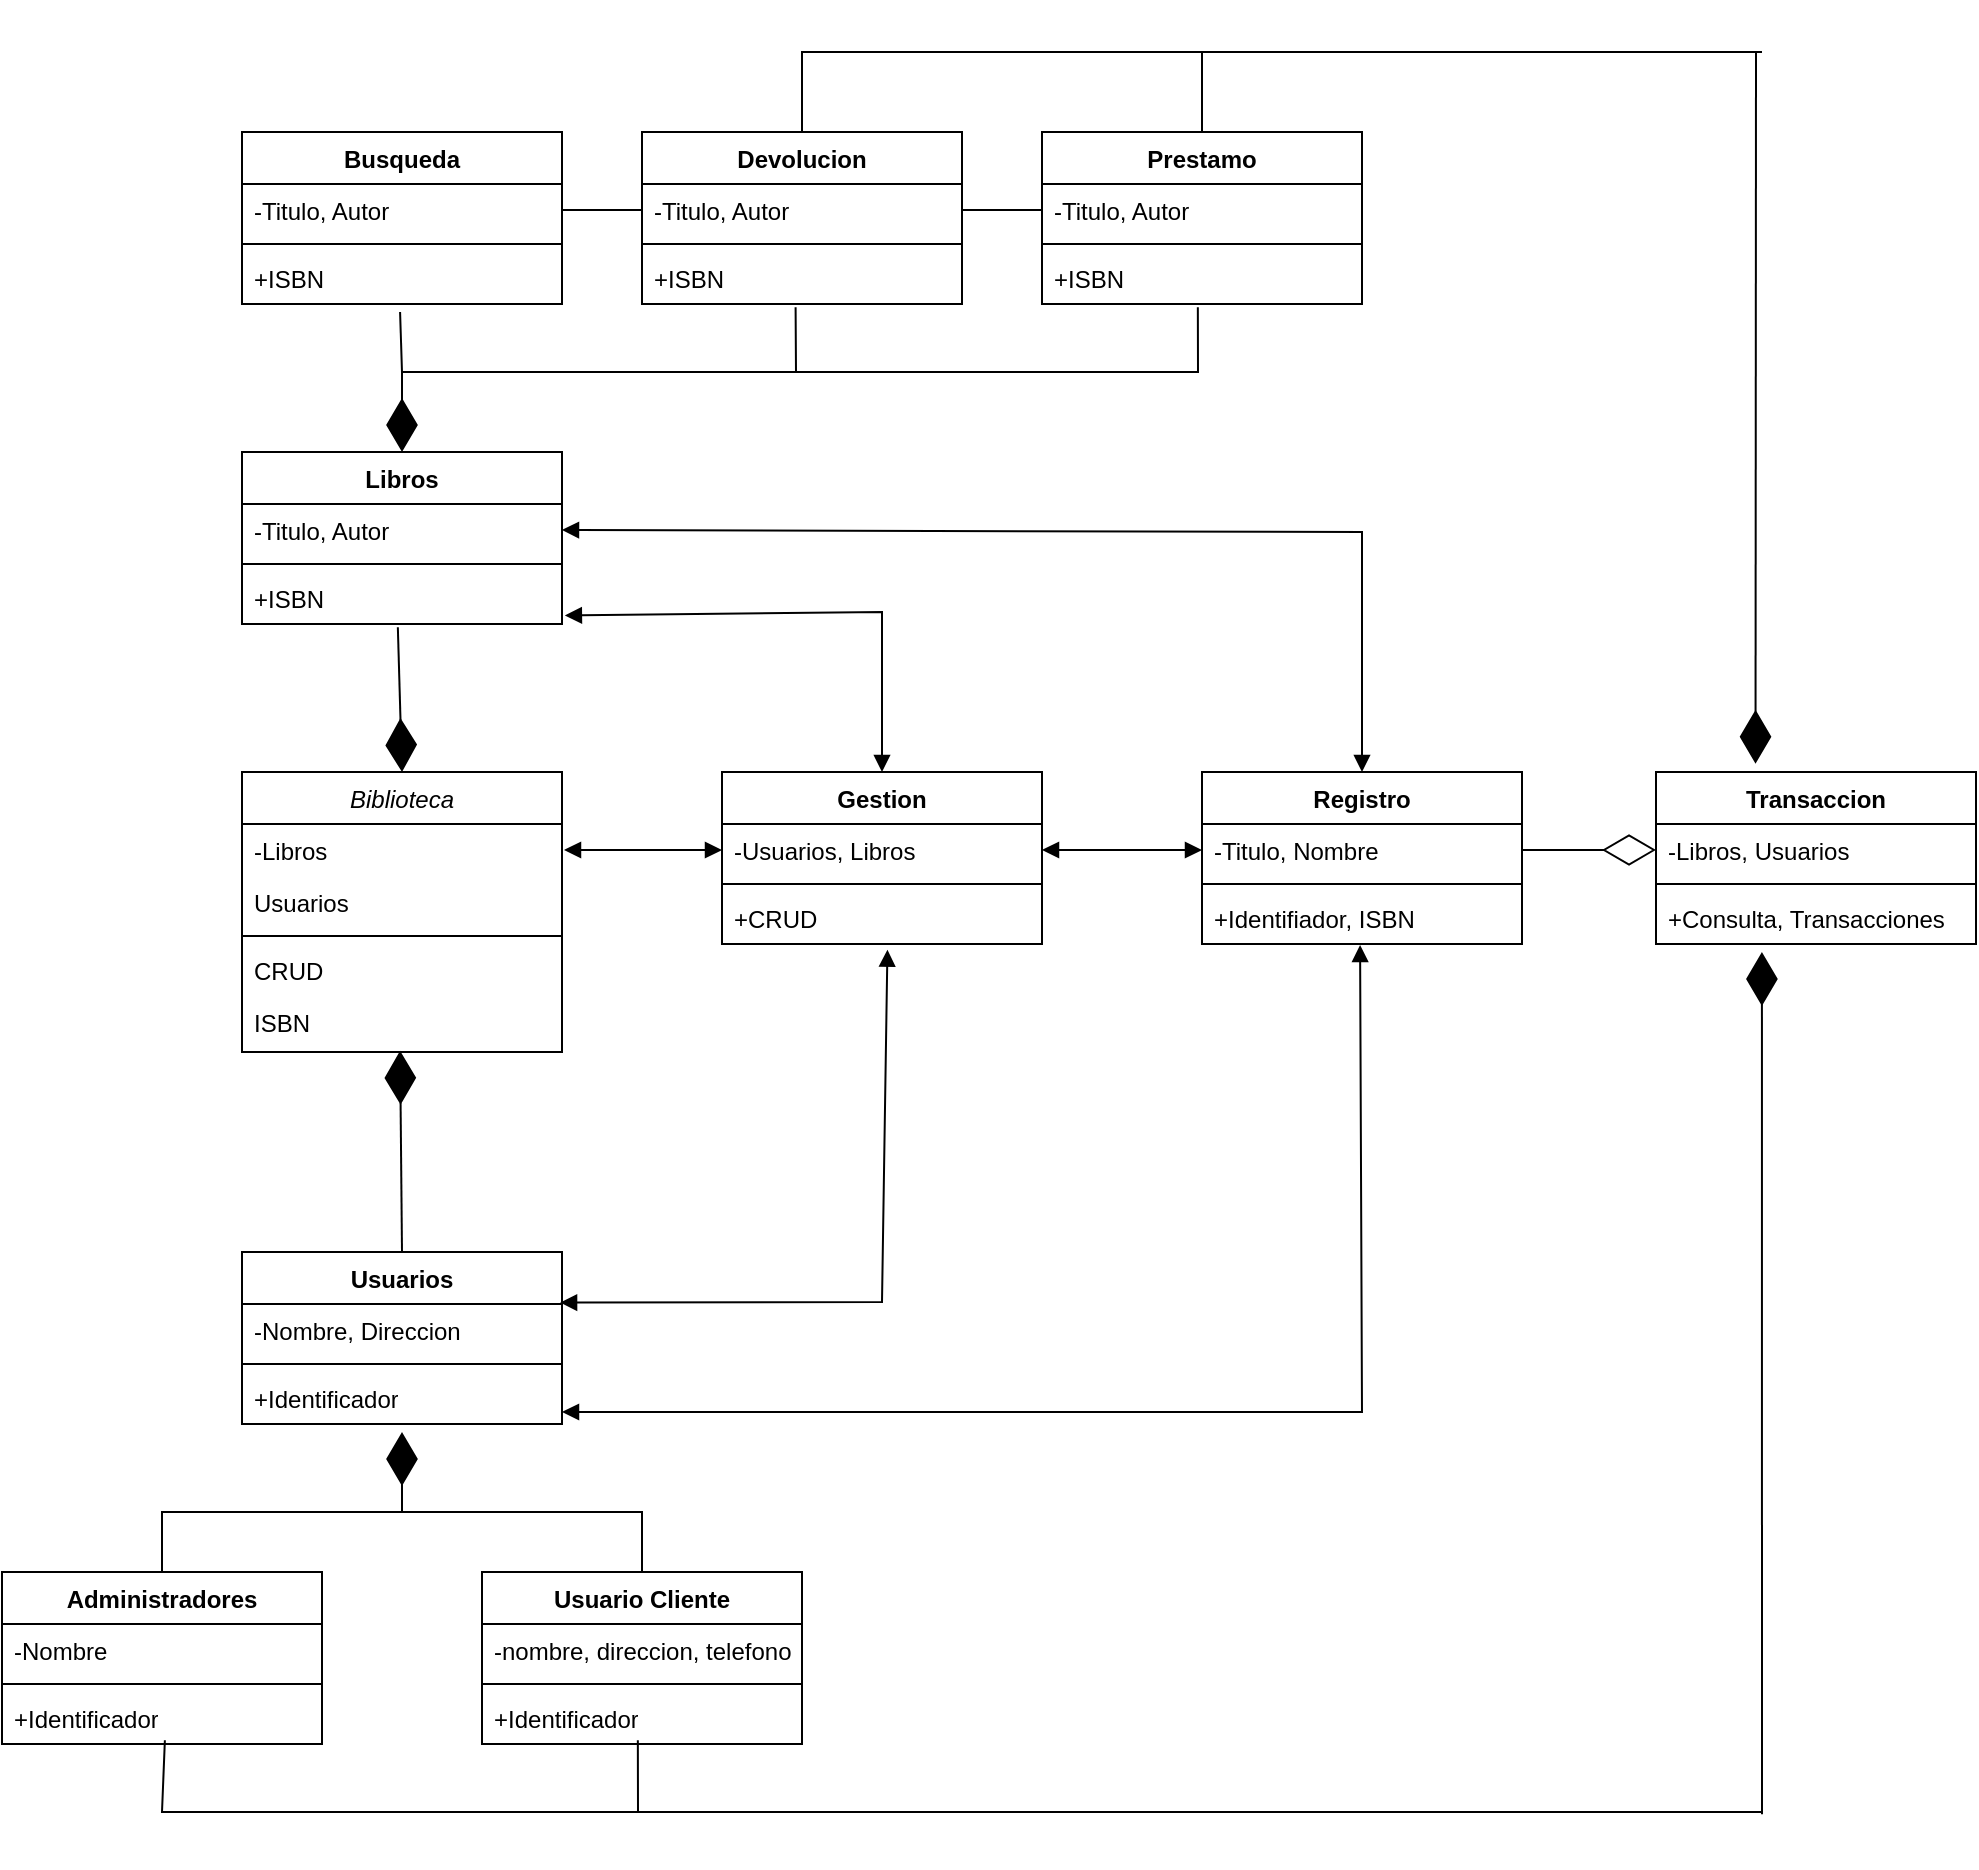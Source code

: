<mxfile version="23.1.7" type="device">
  <diagram id="C5RBs43oDa-KdzZeNtuy" name="Page-1">
    <mxGraphModel dx="1035" dy="1710" grid="1" gridSize="10" guides="1" tooltips="1" connect="1" arrows="1" fold="1" page="1" pageScale="1" pageWidth="827" pageHeight="1169" math="0" shadow="0">
      <root>
        <mxCell id="WIyWlLk6GJQsqaUBKTNV-0" />
        <mxCell id="WIyWlLk6GJQsqaUBKTNV-1" parent="WIyWlLk6GJQsqaUBKTNV-0" />
        <mxCell id="zkfFHV4jXpPFQw0GAbJ--0" value="Biblioteca" style="swimlane;fontStyle=2;align=center;verticalAlign=top;childLayout=stackLayout;horizontal=1;startSize=26;horizontalStack=0;resizeParent=1;resizeLast=0;collapsible=1;marginBottom=0;rounded=0;shadow=0;strokeWidth=1;" parent="WIyWlLk6GJQsqaUBKTNV-1" vertex="1">
          <mxGeometry x="120" y="200" width="160" height="140" as="geometry">
            <mxRectangle x="230" y="140" width="160" height="26" as="alternateBounds" />
          </mxGeometry>
        </mxCell>
        <mxCell id="zkfFHV4jXpPFQw0GAbJ--1" value="-Libros" style="text;align=left;verticalAlign=top;spacingLeft=4;spacingRight=4;overflow=hidden;rotatable=0;points=[[0,0.5],[1,0.5]];portConstraint=eastwest;" parent="zkfFHV4jXpPFQw0GAbJ--0" vertex="1">
          <mxGeometry y="26" width="160" height="26" as="geometry" />
        </mxCell>
        <mxCell id="zkfFHV4jXpPFQw0GAbJ--2" value="Usuarios" style="text;align=left;verticalAlign=top;spacingLeft=4;spacingRight=4;overflow=hidden;rotatable=0;points=[[0,0.5],[1,0.5]];portConstraint=eastwest;rounded=0;shadow=0;html=0;" parent="zkfFHV4jXpPFQw0GAbJ--0" vertex="1">
          <mxGeometry y="52" width="160" height="26" as="geometry" />
        </mxCell>
        <mxCell id="zkfFHV4jXpPFQw0GAbJ--4" value="" style="line;html=1;strokeWidth=1;align=left;verticalAlign=middle;spacingTop=-1;spacingLeft=3;spacingRight=3;rotatable=0;labelPosition=right;points=[];portConstraint=eastwest;" parent="zkfFHV4jXpPFQw0GAbJ--0" vertex="1">
          <mxGeometry y="78" width="160" height="8" as="geometry" />
        </mxCell>
        <mxCell id="zkfFHV4jXpPFQw0GAbJ--3" value="CRUD" style="text;align=left;verticalAlign=top;spacingLeft=4;spacingRight=4;overflow=hidden;rotatable=0;points=[[0,0.5],[1,0.5]];portConstraint=eastwest;rounded=0;shadow=0;html=0;" parent="zkfFHV4jXpPFQw0GAbJ--0" vertex="1">
          <mxGeometry y="86" width="160" height="26" as="geometry" />
        </mxCell>
        <mxCell id="zkfFHV4jXpPFQw0GAbJ--5" value="ISBN" style="text;align=left;verticalAlign=top;spacingLeft=4;spacingRight=4;overflow=hidden;rotatable=0;points=[[0,0.5],[1,0.5]];portConstraint=eastwest;" parent="zkfFHV4jXpPFQw0GAbJ--0" vertex="1">
          <mxGeometry y="112" width="160" height="28" as="geometry" />
        </mxCell>
        <mxCell id="juwy0kr04dGNFlV9qbMO-0" value="Libros" style="swimlane;fontStyle=1;align=center;verticalAlign=top;childLayout=stackLayout;horizontal=1;startSize=26;horizontalStack=0;resizeParent=1;resizeParentMax=0;resizeLast=0;collapsible=1;marginBottom=0;whiteSpace=wrap;html=1;" vertex="1" parent="WIyWlLk6GJQsqaUBKTNV-1">
          <mxGeometry x="120" y="40" width="160" height="86" as="geometry" />
        </mxCell>
        <mxCell id="juwy0kr04dGNFlV9qbMO-1" value="-Titulo, Autor&amp;nbsp;" style="text;strokeColor=none;fillColor=none;align=left;verticalAlign=top;spacingLeft=4;spacingRight=4;overflow=hidden;rotatable=0;points=[[0,0.5],[1,0.5]];portConstraint=eastwest;whiteSpace=wrap;html=1;" vertex="1" parent="juwy0kr04dGNFlV9qbMO-0">
          <mxGeometry y="26" width="160" height="26" as="geometry" />
        </mxCell>
        <mxCell id="juwy0kr04dGNFlV9qbMO-2" value="" style="line;strokeWidth=1;fillColor=none;align=left;verticalAlign=middle;spacingTop=-1;spacingLeft=3;spacingRight=3;rotatable=0;labelPosition=right;points=[];portConstraint=eastwest;strokeColor=inherit;" vertex="1" parent="juwy0kr04dGNFlV9qbMO-0">
          <mxGeometry y="52" width="160" height="8" as="geometry" />
        </mxCell>
        <mxCell id="juwy0kr04dGNFlV9qbMO-3" value="+ISBN" style="text;strokeColor=none;fillColor=none;align=left;verticalAlign=top;spacingLeft=4;spacingRight=4;overflow=hidden;rotatable=0;points=[[0,0.5],[1,0.5]];portConstraint=eastwest;whiteSpace=wrap;html=1;" vertex="1" parent="juwy0kr04dGNFlV9qbMO-0">
          <mxGeometry y="60" width="160" height="26" as="geometry" />
        </mxCell>
        <mxCell id="juwy0kr04dGNFlV9qbMO-4" value="Usuarios" style="swimlane;fontStyle=1;align=center;verticalAlign=top;childLayout=stackLayout;horizontal=1;startSize=26;horizontalStack=0;resizeParent=1;resizeParentMax=0;resizeLast=0;collapsible=1;marginBottom=0;whiteSpace=wrap;html=1;" vertex="1" parent="WIyWlLk6GJQsqaUBKTNV-1">
          <mxGeometry x="120" y="440" width="160" height="86" as="geometry" />
        </mxCell>
        <mxCell id="juwy0kr04dGNFlV9qbMO-5" value="-Nombre, Direccion" style="text;strokeColor=none;fillColor=none;align=left;verticalAlign=top;spacingLeft=4;spacingRight=4;overflow=hidden;rotatable=0;points=[[0,0.5],[1,0.5]];portConstraint=eastwest;whiteSpace=wrap;html=1;" vertex="1" parent="juwy0kr04dGNFlV9qbMO-4">
          <mxGeometry y="26" width="160" height="26" as="geometry" />
        </mxCell>
        <mxCell id="juwy0kr04dGNFlV9qbMO-6" value="" style="line;strokeWidth=1;fillColor=none;align=left;verticalAlign=middle;spacingTop=-1;spacingLeft=3;spacingRight=3;rotatable=0;labelPosition=right;points=[];portConstraint=eastwest;strokeColor=inherit;" vertex="1" parent="juwy0kr04dGNFlV9qbMO-4">
          <mxGeometry y="52" width="160" height="8" as="geometry" />
        </mxCell>
        <mxCell id="juwy0kr04dGNFlV9qbMO-7" value="+Identificador" style="text;strokeColor=none;fillColor=none;align=left;verticalAlign=top;spacingLeft=4;spacingRight=4;overflow=hidden;rotatable=0;points=[[0,0.5],[1,0.5]];portConstraint=eastwest;whiteSpace=wrap;html=1;" vertex="1" parent="juwy0kr04dGNFlV9qbMO-4">
          <mxGeometry y="60" width="160" height="26" as="geometry" />
        </mxCell>
        <mxCell id="juwy0kr04dGNFlV9qbMO-8" value="Gestion" style="swimlane;fontStyle=1;align=center;verticalAlign=top;childLayout=stackLayout;horizontal=1;startSize=26;horizontalStack=0;resizeParent=1;resizeParentMax=0;resizeLast=0;collapsible=1;marginBottom=0;whiteSpace=wrap;html=1;" vertex="1" parent="WIyWlLk6GJQsqaUBKTNV-1">
          <mxGeometry x="360" y="200" width="160" height="86" as="geometry" />
        </mxCell>
        <mxCell id="juwy0kr04dGNFlV9qbMO-9" value="-Usuarios, Libros&amp;nbsp;" style="text;strokeColor=none;fillColor=none;align=left;verticalAlign=top;spacingLeft=4;spacingRight=4;overflow=hidden;rotatable=0;points=[[0,0.5],[1,0.5]];portConstraint=eastwest;whiteSpace=wrap;html=1;" vertex="1" parent="juwy0kr04dGNFlV9qbMO-8">
          <mxGeometry y="26" width="160" height="26" as="geometry" />
        </mxCell>
        <mxCell id="juwy0kr04dGNFlV9qbMO-10" value="" style="line;strokeWidth=1;fillColor=none;align=left;verticalAlign=middle;spacingTop=-1;spacingLeft=3;spacingRight=3;rotatable=0;labelPosition=right;points=[];portConstraint=eastwest;strokeColor=inherit;" vertex="1" parent="juwy0kr04dGNFlV9qbMO-8">
          <mxGeometry y="52" width="160" height="8" as="geometry" />
        </mxCell>
        <mxCell id="juwy0kr04dGNFlV9qbMO-11" value="+CRUD" style="text;strokeColor=none;fillColor=none;align=left;verticalAlign=top;spacingLeft=4;spacingRight=4;overflow=hidden;rotatable=0;points=[[0,0.5],[1,0.5]];portConstraint=eastwest;whiteSpace=wrap;html=1;" vertex="1" parent="juwy0kr04dGNFlV9qbMO-8">
          <mxGeometry y="60" width="160" height="26" as="geometry" />
        </mxCell>
        <mxCell id="juwy0kr04dGNFlV9qbMO-12" value="Registro" style="swimlane;fontStyle=1;align=center;verticalAlign=top;childLayout=stackLayout;horizontal=1;startSize=26;horizontalStack=0;resizeParent=1;resizeParentMax=0;resizeLast=0;collapsible=1;marginBottom=0;whiteSpace=wrap;html=1;" vertex="1" parent="WIyWlLk6GJQsqaUBKTNV-1">
          <mxGeometry x="600" y="200" width="160" height="86" as="geometry" />
        </mxCell>
        <mxCell id="juwy0kr04dGNFlV9qbMO-13" value="-Titulo, Nombre" style="text;strokeColor=none;fillColor=none;align=left;verticalAlign=top;spacingLeft=4;spacingRight=4;overflow=hidden;rotatable=0;points=[[0,0.5],[1,0.5]];portConstraint=eastwest;whiteSpace=wrap;html=1;" vertex="1" parent="juwy0kr04dGNFlV9qbMO-12">
          <mxGeometry y="26" width="160" height="26" as="geometry" />
        </mxCell>
        <mxCell id="juwy0kr04dGNFlV9qbMO-14" value="" style="line;strokeWidth=1;fillColor=none;align=left;verticalAlign=middle;spacingTop=-1;spacingLeft=3;spacingRight=3;rotatable=0;labelPosition=right;points=[];portConstraint=eastwest;strokeColor=inherit;" vertex="1" parent="juwy0kr04dGNFlV9qbMO-12">
          <mxGeometry y="52" width="160" height="8" as="geometry" />
        </mxCell>
        <mxCell id="juwy0kr04dGNFlV9qbMO-15" value="+Identifiador, ISBN" style="text;strokeColor=none;fillColor=none;align=left;verticalAlign=top;spacingLeft=4;spacingRight=4;overflow=hidden;rotatable=0;points=[[0,0.5],[1,0.5]];portConstraint=eastwest;whiteSpace=wrap;html=1;" vertex="1" parent="juwy0kr04dGNFlV9qbMO-12">
          <mxGeometry y="60" width="160" height="26" as="geometry" />
        </mxCell>
        <mxCell id="juwy0kr04dGNFlV9qbMO-16" value="Busqueda" style="swimlane;fontStyle=1;align=center;verticalAlign=top;childLayout=stackLayout;horizontal=1;startSize=26;horizontalStack=0;resizeParent=1;resizeParentMax=0;resizeLast=0;collapsible=1;marginBottom=0;whiteSpace=wrap;html=1;" vertex="1" parent="WIyWlLk6GJQsqaUBKTNV-1">
          <mxGeometry x="120" y="-120" width="160" height="86" as="geometry" />
        </mxCell>
        <mxCell id="juwy0kr04dGNFlV9qbMO-17" value="-Titulo, Autor" style="text;strokeColor=none;fillColor=none;align=left;verticalAlign=top;spacingLeft=4;spacingRight=4;overflow=hidden;rotatable=0;points=[[0,0.5],[1,0.5]];portConstraint=eastwest;whiteSpace=wrap;html=1;" vertex="1" parent="juwy0kr04dGNFlV9qbMO-16">
          <mxGeometry y="26" width="160" height="26" as="geometry" />
        </mxCell>
        <mxCell id="juwy0kr04dGNFlV9qbMO-18" value="" style="line;strokeWidth=1;fillColor=none;align=left;verticalAlign=middle;spacingTop=-1;spacingLeft=3;spacingRight=3;rotatable=0;labelPosition=right;points=[];portConstraint=eastwest;strokeColor=inherit;" vertex="1" parent="juwy0kr04dGNFlV9qbMO-16">
          <mxGeometry y="52" width="160" height="8" as="geometry" />
        </mxCell>
        <mxCell id="juwy0kr04dGNFlV9qbMO-19" value="+ISBN" style="text;strokeColor=none;fillColor=none;align=left;verticalAlign=top;spacingLeft=4;spacingRight=4;overflow=hidden;rotatable=0;points=[[0,0.5],[1,0.5]];portConstraint=eastwest;whiteSpace=wrap;html=1;" vertex="1" parent="juwy0kr04dGNFlV9qbMO-16">
          <mxGeometry y="60" width="160" height="26" as="geometry" />
        </mxCell>
        <mxCell id="juwy0kr04dGNFlV9qbMO-20" value="Devolucion" style="swimlane;fontStyle=1;align=center;verticalAlign=top;childLayout=stackLayout;horizontal=1;startSize=26;horizontalStack=0;resizeParent=1;resizeParentMax=0;resizeLast=0;collapsible=1;marginBottom=0;whiteSpace=wrap;html=1;" vertex="1" parent="WIyWlLk6GJQsqaUBKTNV-1">
          <mxGeometry x="320" y="-120" width="160" height="86" as="geometry" />
        </mxCell>
        <mxCell id="juwy0kr04dGNFlV9qbMO-21" value="-Titulo, Autor" style="text;strokeColor=none;fillColor=none;align=left;verticalAlign=top;spacingLeft=4;spacingRight=4;overflow=hidden;rotatable=0;points=[[0,0.5],[1,0.5]];portConstraint=eastwest;whiteSpace=wrap;html=1;" vertex="1" parent="juwy0kr04dGNFlV9qbMO-20">
          <mxGeometry y="26" width="160" height="26" as="geometry" />
        </mxCell>
        <mxCell id="juwy0kr04dGNFlV9qbMO-22" value="" style="line;strokeWidth=1;fillColor=none;align=left;verticalAlign=middle;spacingTop=-1;spacingLeft=3;spacingRight=3;rotatable=0;labelPosition=right;points=[];portConstraint=eastwest;strokeColor=inherit;" vertex="1" parent="juwy0kr04dGNFlV9qbMO-20">
          <mxGeometry y="52" width="160" height="8" as="geometry" />
        </mxCell>
        <mxCell id="juwy0kr04dGNFlV9qbMO-23" value="+ISBN" style="text;strokeColor=none;fillColor=none;align=left;verticalAlign=top;spacingLeft=4;spacingRight=4;overflow=hidden;rotatable=0;points=[[0,0.5],[1,0.5]];portConstraint=eastwest;whiteSpace=wrap;html=1;" vertex="1" parent="juwy0kr04dGNFlV9qbMO-20">
          <mxGeometry y="60" width="160" height="26" as="geometry" />
        </mxCell>
        <mxCell id="juwy0kr04dGNFlV9qbMO-24" value="Prestamo" style="swimlane;fontStyle=1;align=center;verticalAlign=top;childLayout=stackLayout;horizontal=1;startSize=26;horizontalStack=0;resizeParent=1;resizeParentMax=0;resizeLast=0;collapsible=1;marginBottom=0;whiteSpace=wrap;html=1;" vertex="1" parent="WIyWlLk6GJQsqaUBKTNV-1">
          <mxGeometry x="520" y="-120" width="160" height="86" as="geometry" />
        </mxCell>
        <mxCell id="juwy0kr04dGNFlV9qbMO-25" value="-Titulo, Autor&amp;nbsp;" style="text;strokeColor=none;fillColor=none;align=left;verticalAlign=top;spacingLeft=4;spacingRight=4;overflow=hidden;rotatable=0;points=[[0,0.5],[1,0.5]];portConstraint=eastwest;whiteSpace=wrap;html=1;" vertex="1" parent="juwy0kr04dGNFlV9qbMO-24">
          <mxGeometry y="26" width="160" height="26" as="geometry" />
        </mxCell>
        <mxCell id="juwy0kr04dGNFlV9qbMO-26" value="" style="line;strokeWidth=1;fillColor=none;align=left;verticalAlign=middle;spacingTop=-1;spacingLeft=3;spacingRight=3;rotatable=0;labelPosition=right;points=[];portConstraint=eastwest;strokeColor=inherit;" vertex="1" parent="juwy0kr04dGNFlV9qbMO-24">
          <mxGeometry y="52" width="160" height="8" as="geometry" />
        </mxCell>
        <mxCell id="juwy0kr04dGNFlV9qbMO-27" value="+ISBN" style="text;strokeColor=none;fillColor=none;align=left;verticalAlign=top;spacingLeft=4;spacingRight=4;overflow=hidden;rotatable=0;points=[[0,0.5],[1,0.5]];portConstraint=eastwest;whiteSpace=wrap;html=1;" vertex="1" parent="juwy0kr04dGNFlV9qbMO-24">
          <mxGeometry y="60" width="160" height="26" as="geometry" />
        </mxCell>
        <mxCell id="juwy0kr04dGNFlV9qbMO-29" value="" style="endArrow=none;html=1;rounded=0;exitX=1;exitY=0.5;exitDx=0;exitDy=0;entryX=0;entryY=0.5;entryDx=0;entryDy=0;" edge="1" parent="WIyWlLk6GJQsqaUBKTNV-1" source="juwy0kr04dGNFlV9qbMO-17" target="juwy0kr04dGNFlV9qbMO-21">
          <mxGeometry width="50" height="50" relative="1" as="geometry">
            <mxPoint x="390" y="90" as="sourcePoint" />
            <mxPoint x="440" y="40" as="targetPoint" />
          </mxGeometry>
        </mxCell>
        <mxCell id="juwy0kr04dGNFlV9qbMO-30" value="" style="endArrow=none;html=1;rounded=0;entryX=0;entryY=0.5;entryDx=0;entryDy=0;exitX=1;exitY=0.5;exitDx=0;exitDy=0;" edge="1" parent="WIyWlLk6GJQsqaUBKTNV-1" source="juwy0kr04dGNFlV9qbMO-21" target="juwy0kr04dGNFlV9qbMO-25">
          <mxGeometry width="50" height="50" relative="1" as="geometry">
            <mxPoint x="390" y="90" as="sourcePoint" />
            <mxPoint x="440" y="40" as="targetPoint" />
          </mxGeometry>
        </mxCell>
        <mxCell id="juwy0kr04dGNFlV9qbMO-31" value="" style="endArrow=diamondThin;endFill=1;endSize=24;html=1;rounded=0;entryX=0.5;entryY=0;entryDx=0;entryDy=0;" edge="1" parent="WIyWlLk6GJQsqaUBKTNV-1" target="juwy0kr04dGNFlV9qbMO-0">
          <mxGeometry width="160" relative="1" as="geometry">
            <mxPoint x="200" as="sourcePoint" />
            <mxPoint x="490" y="60" as="targetPoint" />
          </mxGeometry>
        </mxCell>
        <mxCell id="juwy0kr04dGNFlV9qbMO-32" value="" style="endArrow=none;html=1;rounded=0;entryX=0.494;entryY=1.154;entryDx=0;entryDy=0;entryPerimeter=0;" edge="1" parent="WIyWlLk6GJQsqaUBKTNV-1" target="juwy0kr04dGNFlV9qbMO-19">
          <mxGeometry width="50" height="50" relative="1" as="geometry">
            <mxPoint x="200" as="sourcePoint" />
            <mxPoint x="440" y="40" as="targetPoint" />
          </mxGeometry>
        </mxCell>
        <mxCell id="juwy0kr04dGNFlV9qbMO-33" value="" style="endArrow=none;html=1;rounded=0;entryX=0.48;entryY=1.063;entryDx=0;entryDy=0;entryPerimeter=0;" edge="1" parent="WIyWlLk6GJQsqaUBKTNV-1" target="juwy0kr04dGNFlV9qbMO-23">
          <mxGeometry width="50" height="50" relative="1" as="geometry">
            <mxPoint x="200" as="sourcePoint" />
            <mxPoint x="240" y="-30" as="targetPoint" />
            <Array as="points">
              <mxPoint x="397" />
            </Array>
          </mxGeometry>
        </mxCell>
        <mxCell id="juwy0kr04dGNFlV9qbMO-34" value="" style="endArrow=none;html=1;rounded=0;exitX=0.487;exitY=1.063;exitDx=0;exitDy=0;exitPerimeter=0;" edge="1" parent="WIyWlLk6GJQsqaUBKTNV-1" source="juwy0kr04dGNFlV9qbMO-27">
          <mxGeometry width="50" height="50" relative="1" as="geometry">
            <mxPoint x="440" y="40" as="sourcePoint" />
            <mxPoint x="390" as="targetPoint" />
            <Array as="points">
              <mxPoint x="598" />
            </Array>
          </mxGeometry>
        </mxCell>
        <mxCell id="juwy0kr04dGNFlV9qbMO-35" value="" style="endArrow=diamondThin;endFill=1;endSize=24;html=1;rounded=0;exitX=0.487;exitY=1.063;exitDx=0;exitDy=0;exitPerimeter=0;entryX=0.5;entryY=0;entryDx=0;entryDy=0;" edge="1" parent="WIyWlLk6GJQsqaUBKTNV-1" source="juwy0kr04dGNFlV9qbMO-3" target="zkfFHV4jXpPFQw0GAbJ--0">
          <mxGeometry width="160" relative="1" as="geometry">
            <mxPoint x="330" y="140" as="sourcePoint" />
            <mxPoint x="490" y="140" as="targetPoint" />
          </mxGeometry>
        </mxCell>
        <mxCell id="juwy0kr04dGNFlV9qbMO-36" value="" style="endArrow=diamondThin;endFill=1;endSize=24;html=1;rounded=0;exitX=0.5;exitY=0;exitDx=0;exitDy=0;entryX=0.494;entryY=0.979;entryDx=0;entryDy=0;entryPerimeter=0;" edge="1" parent="WIyWlLk6GJQsqaUBKTNV-1" source="juwy0kr04dGNFlV9qbMO-4" target="zkfFHV4jXpPFQw0GAbJ--5">
          <mxGeometry width="160" relative="1" as="geometry">
            <mxPoint x="300" y="360" as="sourcePoint" />
            <mxPoint x="460" y="360" as="targetPoint" />
          </mxGeometry>
        </mxCell>
        <mxCell id="juwy0kr04dGNFlV9qbMO-37" value="" style="endArrow=block;startArrow=block;endFill=1;startFill=1;html=1;rounded=0;" edge="1" parent="WIyWlLk6GJQsqaUBKTNV-1">
          <mxGeometry width="160" relative="1" as="geometry">
            <mxPoint x="281" y="239" as="sourcePoint" />
            <mxPoint x="360" y="239" as="targetPoint" />
          </mxGeometry>
        </mxCell>
        <mxCell id="juwy0kr04dGNFlV9qbMO-38" value="" style="endArrow=block;startArrow=block;endFill=1;startFill=1;html=1;rounded=0;entryX=0;entryY=0.5;entryDx=0;entryDy=0;exitX=1;exitY=0.5;exitDx=0;exitDy=0;" edge="1" parent="WIyWlLk6GJQsqaUBKTNV-1" source="juwy0kr04dGNFlV9qbMO-9" target="juwy0kr04dGNFlV9qbMO-13">
          <mxGeometry width="160" relative="1" as="geometry">
            <mxPoint x="330" y="280" as="sourcePoint" />
            <mxPoint x="490" y="280" as="targetPoint" />
          </mxGeometry>
        </mxCell>
        <mxCell id="juwy0kr04dGNFlV9qbMO-40" value="" style="endArrow=block;startArrow=block;endFill=1;startFill=1;html=1;rounded=0;exitX=1.009;exitY=0.837;exitDx=0;exitDy=0;exitPerimeter=0;entryX=0.5;entryY=0;entryDx=0;entryDy=0;" edge="1" parent="WIyWlLk6GJQsqaUBKTNV-1" source="juwy0kr04dGNFlV9qbMO-3" target="juwy0kr04dGNFlV9qbMO-8">
          <mxGeometry width="160" relative="1" as="geometry">
            <mxPoint x="330" y="280" as="sourcePoint" />
            <mxPoint x="490" y="280" as="targetPoint" />
            <Array as="points">
              <mxPoint x="440" y="120" />
            </Array>
          </mxGeometry>
        </mxCell>
        <mxCell id="juwy0kr04dGNFlV9qbMO-41" value="" style="endArrow=block;startArrow=block;endFill=1;startFill=1;html=1;rounded=0;exitX=0.994;exitY=-0.027;exitDx=0;exitDy=0;exitPerimeter=0;entryX=0.517;entryY=1.109;entryDx=0;entryDy=0;entryPerimeter=0;" edge="1" parent="WIyWlLk6GJQsqaUBKTNV-1" source="juwy0kr04dGNFlV9qbMO-5" target="juwy0kr04dGNFlV9qbMO-11">
          <mxGeometry width="160" relative="1" as="geometry">
            <mxPoint x="330" y="280" as="sourcePoint" />
            <mxPoint x="490" y="280" as="targetPoint" />
            <Array as="points">
              <mxPoint x="440" y="465" />
            </Array>
          </mxGeometry>
        </mxCell>
        <mxCell id="juwy0kr04dGNFlV9qbMO-42" value="" style="endArrow=block;startArrow=block;endFill=1;startFill=1;html=1;rounded=0;entryX=0.494;entryY=1.018;entryDx=0;entryDy=0;entryPerimeter=0;" edge="1" parent="WIyWlLk6GJQsqaUBKTNV-1" target="juwy0kr04dGNFlV9qbMO-15">
          <mxGeometry width="160" relative="1" as="geometry">
            <mxPoint x="280" y="520" as="sourcePoint" />
            <mxPoint x="680" y="300" as="targetPoint" />
            <Array as="points">
              <mxPoint x="680" y="520" />
            </Array>
          </mxGeometry>
        </mxCell>
        <mxCell id="juwy0kr04dGNFlV9qbMO-43" value="" style="endArrow=block;startArrow=block;endFill=1;startFill=1;html=1;rounded=0;entryX=0.5;entryY=0;entryDx=0;entryDy=0;exitX=1;exitY=0.5;exitDx=0;exitDy=0;" edge="1" parent="WIyWlLk6GJQsqaUBKTNV-1" source="juwy0kr04dGNFlV9qbMO-1" target="juwy0kr04dGNFlV9qbMO-12">
          <mxGeometry width="160" relative="1" as="geometry">
            <mxPoint x="280" y="82.41" as="sourcePoint" />
            <mxPoint x="440" y="82.41" as="targetPoint" />
            <Array as="points">
              <mxPoint x="680" y="80" />
            </Array>
          </mxGeometry>
        </mxCell>
        <mxCell id="juwy0kr04dGNFlV9qbMO-45" value="Transaccion" style="swimlane;fontStyle=1;align=center;verticalAlign=top;childLayout=stackLayout;horizontal=1;startSize=26;horizontalStack=0;resizeParent=1;resizeParentMax=0;resizeLast=0;collapsible=1;marginBottom=0;whiteSpace=wrap;html=1;" vertex="1" parent="WIyWlLk6GJQsqaUBKTNV-1">
          <mxGeometry x="827" y="200" width="160" height="86" as="geometry" />
        </mxCell>
        <mxCell id="juwy0kr04dGNFlV9qbMO-46" value="-Libros, Usuarios" style="text;strokeColor=none;fillColor=none;align=left;verticalAlign=top;spacingLeft=4;spacingRight=4;overflow=hidden;rotatable=0;points=[[0,0.5],[1,0.5]];portConstraint=eastwest;whiteSpace=wrap;html=1;" vertex="1" parent="juwy0kr04dGNFlV9qbMO-45">
          <mxGeometry y="26" width="160" height="26" as="geometry" />
        </mxCell>
        <mxCell id="juwy0kr04dGNFlV9qbMO-47" value="" style="line;strokeWidth=1;fillColor=none;align=left;verticalAlign=middle;spacingTop=-1;spacingLeft=3;spacingRight=3;rotatable=0;labelPosition=right;points=[];portConstraint=eastwest;strokeColor=inherit;" vertex="1" parent="juwy0kr04dGNFlV9qbMO-45">
          <mxGeometry y="52" width="160" height="8" as="geometry" />
        </mxCell>
        <mxCell id="juwy0kr04dGNFlV9qbMO-48" value="+Consulta, Transacciones&amp;nbsp;" style="text;strokeColor=none;fillColor=none;align=left;verticalAlign=top;spacingLeft=4;spacingRight=4;overflow=hidden;rotatable=0;points=[[0,0.5],[1,0.5]];portConstraint=eastwest;whiteSpace=wrap;html=1;" vertex="1" parent="juwy0kr04dGNFlV9qbMO-45">
          <mxGeometry y="60" width="160" height="26" as="geometry" />
        </mxCell>
        <mxCell id="juwy0kr04dGNFlV9qbMO-49" value="Administradores" style="swimlane;fontStyle=1;align=center;verticalAlign=top;childLayout=stackLayout;horizontal=1;startSize=26;horizontalStack=0;resizeParent=1;resizeParentMax=0;resizeLast=0;collapsible=1;marginBottom=0;whiteSpace=wrap;html=1;" vertex="1" parent="WIyWlLk6GJQsqaUBKTNV-1">
          <mxGeometry y="600" width="160" height="86" as="geometry" />
        </mxCell>
        <mxCell id="juwy0kr04dGNFlV9qbMO-50" value="-Nombre" style="text;strokeColor=none;fillColor=none;align=left;verticalAlign=top;spacingLeft=4;spacingRight=4;overflow=hidden;rotatable=0;points=[[0,0.5],[1,0.5]];portConstraint=eastwest;whiteSpace=wrap;html=1;" vertex="1" parent="juwy0kr04dGNFlV9qbMO-49">
          <mxGeometry y="26" width="160" height="26" as="geometry" />
        </mxCell>
        <mxCell id="juwy0kr04dGNFlV9qbMO-51" value="" style="line;strokeWidth=1;fillColor=none;align=left;verticalAlign=middle;spacingTop=-1;spacingLeft=3;spacingRight=3;rotatable=0;labelPosition=right;points=[];portConstraint=eastwest;strokeColor=inherit;" vertex="1" parent="juwy0kr04dGNFlV9qbMO-49">
          <mxGeometry y="52" width="160" height="8" as="geometry" />
        </mxCell>
        <mxCell id="juwy0kr04dGNFlV9qbMO-52" value="+Identificador" style="text;strokeColor=none;fillColor=none;align=left;verticalAlign=top;spacingLeft=4;spacingRight=4;overflow=hidden;rotatable=0;points=[[0,0.5],[1,0.5]];portConstraint=eastwest;whiteSpace=wrap;html=1;" vertex="1" parent="juwy0kr04dGNFlV9qbMO-49">
          <mxGeometry y="60" width="160" height="26" as="geometry" />
        </mxCell>
        <mxCell id="juwy0kr04dGNFlV9qbMO-59" value="" style="endArrow=diamondThin;endFill=1;endSize=24;html=1;rounded=0;entryX=0.5;entryY=1.154;entryDx=0;entryDy=0;entryPerimeter=0;" edge="1" parent="juwy0kr04dGNFlV9qbMO-49" target="juwy0kr04dGNFlV9qbMO-7">
          <mxGeometry width="160" relative="1" as="geometry">
            <mxPoint x="200" y="-30" as="sourcePoint" />
            <mxPoint x="200" y="-60" as="targetPoint" />
          </mxGeometry>
        </mxCell>
        <mxCell id="juwy0kr04dGNFlV9qbMO-53" value="Usuario Cliente" style="swimlane;fontStyle=1;align=center;verticalAlign=top;childLayout=stackLayout;horizontal=1;startSize=26;horizontalStack=0;resizeParent=1;resizeParentMax=0;resizeLast=0;collapsible=1;marginBottom=0;whiteSpace=wrap;html=1;" vertex="1" parent="WIyWlLk6GJQsqaUBKTNV-1">
          <mxGeometry x="240" y="600" width="160" height="86" as="geometry" />
        </mxCell>
        <mxCell id="juwy0kr04dGNFlV9qbMO-54" value="-nombre, direccion, telefono" style="text;strokeColor=none;fillColor=none;align=left;verticalAlign=top;spacingLeft=4;spacingRight=4;overflow=hidden;rotatable=0;points=[[0,0.5],[1,0.5]];portConstraint=eastwest;whiteSpace=wrap;html=1;" vertex="1" parent="juwy0kr04dGNFlV9qbMO-53">
          <mxGeometry y="26" width="160" height="26" as="geometry" />
        </mxCell>
        <mxCell id="juwy0kr04dGNFlV9qbMO-55" value="" style="line;strokeWidth=1;fillColor=none;align=left;verticalAlign=middle;spacingTop=-1;spacingLeft=3;spacingRight=3;rotatable=0;labelPosition=right;points=[];portConstraint=eastwest;strokeColor=inherit;" vertex="1" parent="juwy0kr04dGNFlV9qbMO-53">
          <mxGeometry y="52" width="160" height="8" as="geometry" />
        </mxCell>
        <mxCell id="juwy0kr04dGNFlV9qbMO-56" value="+Identificador" style="text;strokeColor=none;fillColor=none;align=left;verticalAlign=top;spacingLeft=4;spacingRight=4;overflow=hidden;rotatable=0;points=[[0,0.5],[1,0.5]];portConstraint=eastwest;whiteSpace=wrap;html=1;" vertex="1" parent="juwy0kr04dGNFlV9qbMO-53">
          <mxGeometry y="60" width="160" height="26" as="geometry" />
        </mxCell>
        <mxCell id="juwy0kr04dGNFlV9qbMO-60" value="" style="endArrow=none;html=1;rounded=0;exitX=0.5;exitY=0;exitDx=0;exitDy=0;" edge="1" parent="WIyWlLk6GJQsqaUBKTNV-1" source="juwy0kr04dGNFlV9qbMO-49">
          <mxGeometry width="50" height="50" relative="1" as="geometry">
            <mxPoint x="200" y="540" as="sourcePoint" />
            <mxPoint x="200" y="570" as="targetPoint" />
            <Array as="points">
              <mxPoint x="80" y="570" />
            </Array>
          </mxGeometry>
        </mxCell>
        <mxCell id="juwy0kr04dGNFlV9qbMO-61" value="" style="endArrow=none;html=1;rounded=0;entryX=0.5;entryY=0;entryDx=0;entryDy=0;" edge="1" parent="WIyWlLk6GJQsqaUBKTNV-1" target="juwy0kr04dGNFlV9qbMO-53">
          <mxGeometry width="50" height="50" relative="1" as="geometry">
            <mxPoint x="200" y="570" as="sourcePoint" />
            <mxPoint x="250" y="490" as="targetPoint" />
            <Array as="points">
              <mxPoint x="320" y="570" />
            </Array>
          </mxGeometry>
        </mxCell>
        <mxCell id="juwy0kr04dGNFlV9qbMO-62" value="" style="endArrow=diamondThin;endFill=0;endSize=24;html=1;rounded=0;entryX=0;entryY=0.5;entryDx=0;entryDy=0;exitX=1;exitY=0.5;exitDx=0;exitDy=0;" edge="1" parent="WIyWlLk6GJQsqaUBKTNV-1" source="juwy0kr04dGNFlV9qbMO-13" target="juwy0kr04dGNFlV9qbMO-46">
          <mxGeometry width="160" relative="1" as="geometry">
            <mxPoint x="410" y="110" as="sourcePoint" />
            <mxPoint x="570" y="110" as="targetPoint" />
          </mxGeometry>
        </mxCell>
        <mxCell id="juwy0kr04dGNFlV9qbMO-63" value="" style="endArrow=diamondThin;endFill=1;endSize=24;html=1;rounded=0;entryX=0.311;entryY=-0.048;entryDx=0;entryDy=0;entryPerimeter=0;" edge="1" parent="WIyWlLk6GJQsqaUBKTNV-1" target="juwy0kr04dGNFlV9qbMO-45">
          <mxGeometry width="160" relative="1" as="geometry">
            <mxPoint x="877" y="-160" as="sourcePoint" />
            <mxPoint x="870" y="190" as="targetPoint" />
          </mxGeometry>
        </mxCell>
        <mxCell id="juwy0kr04dGNFlV9qbMO-64" value="" style="endArrow=none;html=1;rounded=0;exitX=0.5;exitY=0;exitDx=0;exitDy=0;" edge="1" parent="WIyWlLk6GJQsqaUBKTNV-1" source="juwy0kr04dGNFlV9qbMO-24">
          <mxGeometry width="50" height="50" relative="1" as="geometry">
            <mxPoint x="600" y="-160" as="sourcePoint" />
            <mxPoint x="880" y="-160" as="targetPoint" />
            <Array as="points">
              <mxPoint x="600" y="-160" />
            </Array>
          </mxGeometry>
        </mxCell>
        <mxCell id="juwy0kr04dGNFlV9qbMO-65" value="" style="endArrow=none;html=1;rounded=0;exitX=0.5;exitY=0;exitDx=0;exitDy=0;" edge="1" parent="WIyWlLk6GJQsqaUBKTNV-1" source="juwy0kr04dGNFlV9qbMO-20">
          <mxGeometry width="50" height="50" relative="1" as="geometry">
            <mxPoint x="470" y="100" as="sourcePoint" />
            <mxPoint x="600" y="-160" as="targetPoint" />
            <Array as="points">
              <mxPoint x="400" y="-160" />
            </Array>
          </mxGeometry>
        </mxCell>
        <mxCell id="juwy0kr04dGNFlV9qbMO-66" value="" style="endArrow=diamondThin;endFill=1;endSize=24;html=1;rounded=0;entryX=0.331;entryY=1.154;entryDx=0;entryDy=0;entryPerimeter=0;" edge="1" parent="WIyWlLk6GJQsqaUBKTNV-1" target="juwy0kr04dGNFlV9qbMO-48">
          <mxGeometry width="160" relative="1" as="geometry">
            <mxPoint x="880" y="721.176" as="sourcePoint" />
            <mxPoint x="570" y="360" as="targetPoint" />
          </mxGeometry>
        </mxCell>
        <mxCell id="juwy0kr04dGNFlV9qbMO-67" value="" style="endArrow=none;html=1;rounded=0;exitX=0.487;exitY=0.928;exitDx=0;exitDy=0;exitPerimeter=0;" edge="1" parent="WIyWlLk6GJQsqaUBKTNV-1" source="juwy0kr04dGNFlV9qbMO-56">
          <mxGeometry width="50" height="50" relative="1" as="geometry">
            <mxPoint x="470" y="530" as="sourcePoint" />
            <mxPoint x="880" y="720" as="targetPoint" />
            <Array as="points">
              <mxPoint x="318" y="720" />
            </Array>
          </mxGeometry>
        </mxCell>
        <mxCell id="juwy0kr04dGNFlV9qbMO-68" value="" style="endArrow=none;html=1;rounded=0;exitX=0.509;exitY=0.928;exitDx=0;exitDy=0;exitPerimeter=0;" edge="1" parent="WIyWlLk6GJQsqaUBKTNV-1" source="juwy0kr04dGNFlV9qbMO-52">
          <mxGeometry width="50" height="50" relative="1" as="geometry">
            <mxPoint x="470" y="530" as="sourcePoint" />
            <mxPoint x="320" y="720" as="targetPoint" />
            <Array as="points">
              <mxPoint x="80" y="720" />
            </Array>
          </mxGeometry>
        </mxCell>
      </root>
    </mxGraphModel>
  </diagram>
</mxfile>
